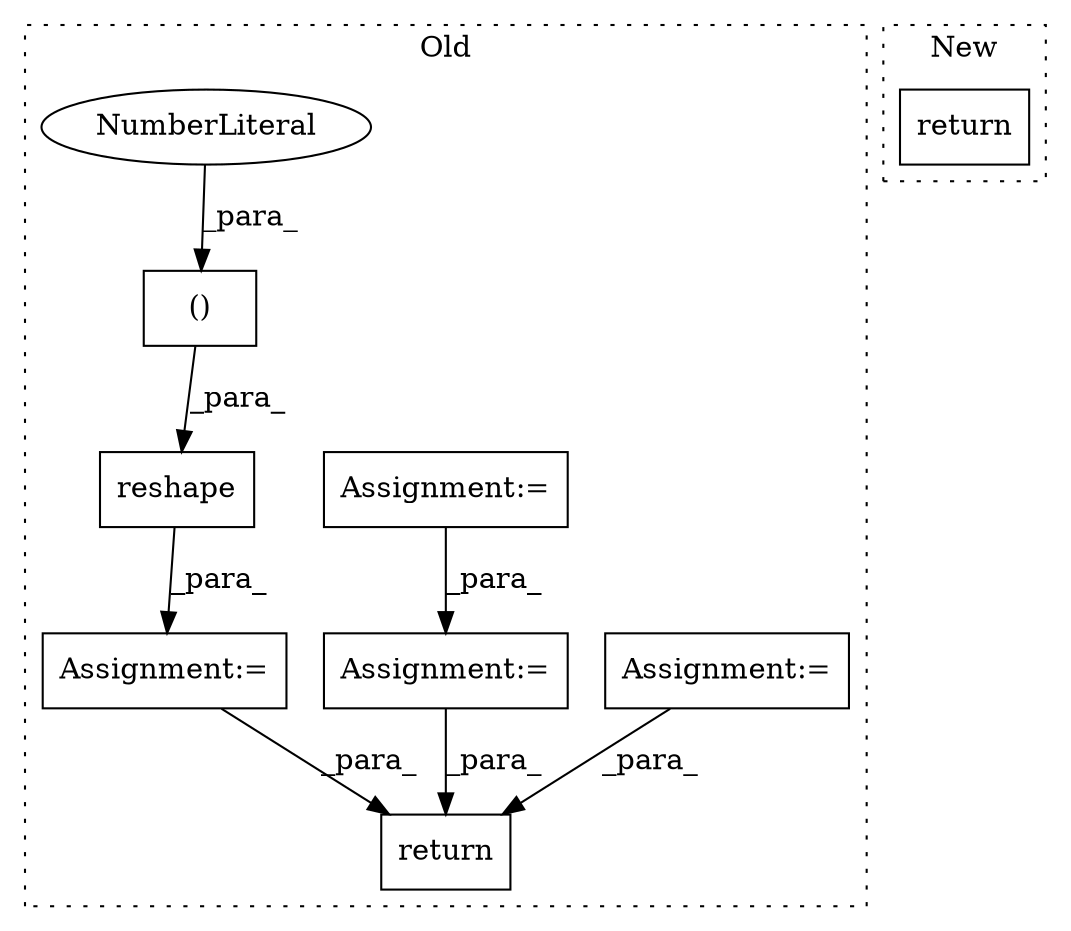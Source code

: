 digraph G {
subgraph cluster0 {
1 [label="reshape" a="32" s="1389,1431" l="13,2" shape="box"];
3 [label="return" a="41" s="1440" l="7" shape="box"];
4 [label="Assignment:=" a="7" s="1034" l="5" shape="box"];
5 [label="Assignment:=" a="7" s="1183" l="1" shape="box"];
6 [label="Assignment:=" a="7" s="1261" l="1" shape="box"];
7 [label="()" a="106" s="1402" l="29" shape="box"];
8 [label="NumberLiteral" a="34" s="1416" l="1" shape="ellipse"];
9 [label="Assignment:=" a="7" s="1355" l="1" shape="box"];
label = "Old";
style="dotted";
}
subgraph cluster1 {
2 [label="return" a="41" s="7436" l="7" shape="box"];
label = "New";
style="dotted";
}
1 -> 9 [label="_para_"];
4 -> 3 [label="_para_"];
5 -> 6 [label="_para_"];
6 -> 3 [label="_para_"];
7 -> 1 [label="_para_"];
8 -> 7 [label="_para_"];
9 -> 3 [label="_para_"];
}